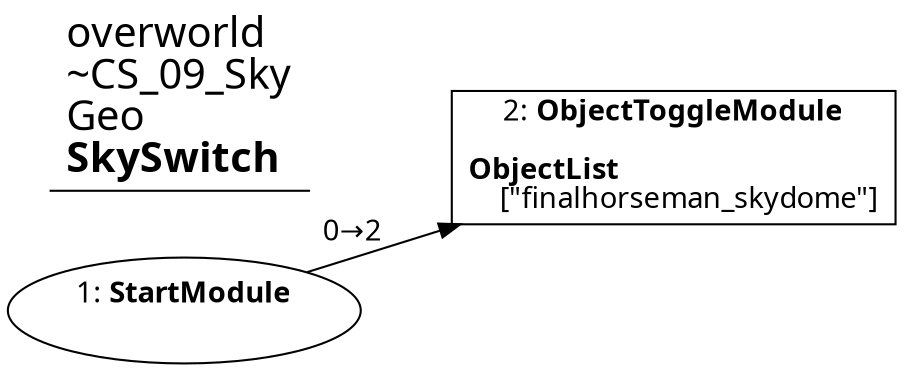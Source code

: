 digraph {
    layout = fdp;
    overlap = prism;
    sep = "+16";
    splines = spline;

    node [ shape = box ];

    graph [ fontname = "Segoe UI" ];
    node [ fontname = "Segoe UI" ];
    edge [ fontname = "Segoe UI" ];

    1 [ label = <1: <b>StartModule</b><br/><br/>> ];
    1 [ shape = oval ]
    1 [ pos = "0.142,-0.31100002!" ];
    1 -> 2 [ label = "0→2" ];

    2 [ label = <2: <b>ObjectToggleModule</b><br/><br/><b>ObjectList</b><br align="left"/>    [&quot;finalhorseman_skydome&quot;]<br align="left"/>> ];
    2 [ pos = "0.37600002,-0.26500002!" ];

    title [ pos = "0.141,-0.264!" ];
    title [ shape = underline ];
    title [ label = <<font point-size="20">overworld<br align="left"/>~CS_09_Sky<br align="left"/>Geo<br align="left"/><b>SkySwitch</b><br align="left"/></font>> ];
}

